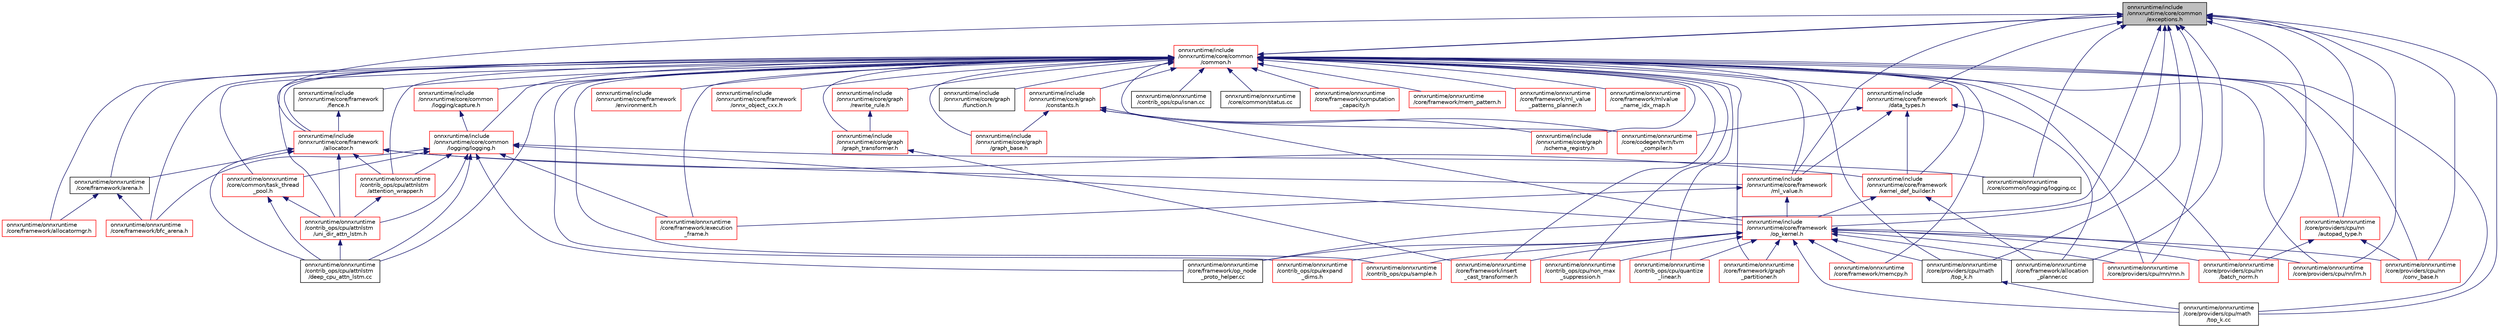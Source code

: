 digraph "onnxruntime/include/onnxruntime/core/common/exceptions.h"
{
  edge [fontname="Helvetica",fontsize="10",labelfontname="Helvetica",labelfontsize="10"];
  node [fontname="Helvetica",fontsize="10",shape=record];
  Node20 [label="onnxruntime/include\l/onnxruntime/core/common\l/exceptions.h",height=0.2,width=0.4,color="black", fillcolor="grey75", style="filled", fontcolor="black"];
  Node20 -> Node21 [dir="back",color="midnightblue",fontsize="10",style="solid",fontname="Helvetica"];
  Node21 [label="onnxruntime/include\l/onnxruntime/core/common\l/common.h",height=0.2,width=0.4,color="red", fillcolor="white", style="filled",URL="$include_2onnxruntime_2core_2common_2common_8h.html"];
  Node21 -> Node20 [dir="back",color="midnightblue",fontsize="10",style="solid",fontname="Helvetica"];
  Node21 -> Node22 [dir="back",color="midnightblue",fontsize="10",style="solid",fontname="Helvetica"];
  Node22 [label="onnxruntime/include\l/onnxruntime/core/common\l/logging/capture.h",height=0.2,width=0.4,color="red", fillcolor="white", style="filled",URL="$capture_8h.html"];
  Node22 -> Node23 [dir="back",color="midnightblue",fontsize="10",style="solid",fontname="Helvetica"];
  Node23 [label="onnxruntime/include\l/onnxruntime/core/common\l/logging/logging.h",height=0.2,width=0.4,color="red", fillcolor="white", style="filled",URL="$logging_8h.html"];
  Node23 -> Node39 [dir="back",color="midnightblue",fontsize="10",style="solid",fontname="Helvetica"];
  Node39 [label="onnxruntime/include\l/onnxruntime/core/framework\l/op_kernel.h",height=0.2,width=0.4,color="red", fillcolor="white", style="filled",URL="$op__kernel_8h.html"];
  Node39 -> Node53 [dir="back",color="midnightblue",fontsize="10",style="solid",fontname="Helvetica"];
  Node53 [label="onnxruntime/onnxruntime\l/contrib_ops/cpu/expand\l_dims.h",height=0.2,width=0.4,color="red", fillcolor="white", style="filled",URL="$expand__dims_8h.html"];
  Node39 -> Node55 [dir="back",color="midnightblue",fontsize="10",style="solid",fontname="Helvetica"];
  Node55 [label="onnxruntime/onnxruntime\l/contrib_ops/cpu/sample.h",height=0.2,width=0.4,color="red", fillcolor="white", style="filled",URL="$sample_8h.html"];
  Node39 -> Node59 [dir="back",color="midnightblue",fontsize="10",style="solid",fontname="Helvetica"];
  Node59 [label="onnxruntime/onnxruntime\l/contrib_ops/cpu/non_max\l_suppression.h",height=0.2,width=0.4,color="red", fillcolor="white", style="filled",URL="$non__max__suppression_8h.html"];
  Node39 -> Node61 [dir="back",color="midnightblue",fontsize="10",style="solid",fontname="Helvetica"];
  Node61 [label="onnxruntime/onnxruntime\l/contrib_ops/cpu/quantize\l_linear.h",height=0.2,width=0.4,color="red", fillcolor="white", style="filled",URL="$quantize__linear_8h.html"];
  Node39 -> Node64 [dir="back",color="midnightblue",fontsize="10",style="solid",fontname="Helvetica"];
  Node64 [label="onnxruntime/onnxruntime\l/core/framework/allocation\l_planner.cc",height=0.2,width=0.4,color="black", fillcolor="white", style="filled",URL="$allocation__planner_8cc.html"];
  Node39 -> Node66 [dir="back",color="midnightblue",fontsize="10",style="solid",fontname="Helvetica"];
  Node66 [label="onnxruntime/onnxruntime\l/core/framework/graph\l_partitioner.h",height=0.2,width=0.4,color="red", fillcolor="white", style="filled",URL="$graph__partitioner_8h.html"];
  Node39 -> Node68 [dir="back",color="midnightblue",fontsize="10",style="solid",fontname="Helvetica"];
  Node68 [label="onnxruntime/onnxruntime\l/core/framework/insert\l_cast_transformer.h",height=0.2,width=0.4,color="red", fillcolor="white", style="filled",URL="$insert__cast__transformer_8h.html"];
  Node39 -> Node70 [dir="back",color="midnightblue",fontsize="10",style="solid",fontname="Helvetica"];
  Node70 [label="onnxruntime/onnxruntime\l/core/framework/memcpy.h",height=0.2,width=0.4,color="red", fillcolor="white", style="filled",URL="$memcpy_8h.html"];
  Node39 -> Node80 [dir="back",color="midnightblue",fontsize="10",style="solid",fontname="Helvetica"];
  Node80 [label="onnxruntime/onnxruntime\l/core/framework/op_node\l_proto_helper.cc",height=0.2,width=0.4,color="black", fillcolor="white", style="filled",URL="$op__node__proto__helper_8cc.html"];
  Node39 -> Node109 [dir="back",color="midnightblue",fontsize="10",style="solid",fontname="Helvetica"];
  Node109 [label="onnxruntime/onnxruntime\l/core/providers/cpu/math\l/top_k.cc",height=0.2,width=0.4,color="black", fillcolor="white", style="filled",URL="$top__k_8cc.html"];
  Node39 -> Node110 [dir="back",color="midnightblue",fontsize="10",style="solid",fontname="Helvetica"];
  Node110 [label="onnxruntime/onnxruntime\l/core/providers/cpu/math\l/top_k.h",height=0.2,width=0.4,color="black", fillcolor="white", style="filled",URL="$top__k_8h.html"];
  Node110 -> Node109 [dir="back",color="midnightblue",fontsize="10",style="solid",fontname="Helvetica"];
  Node39 -> Node148 [dir="back",color="midnightblue",fontsize="10",style="solid",fontname="Helvetica"];
  Node148 [label="onnxruntime/onnxruntime\l/core/providers/cpu/nn\l/batch_norm.h",height=0.2,width=0.4,color="red", fillcolor="white", style="filled",URL="$cpu_2nn_2batch__norm_8h.html"];
  Node39 -> Node150 [dir="back",color="midnightblue",fontsize="10",style="solid",fontname="Helvetica"];
  Node150 [label="onnxruntime/onnxruntime\l/core/providers/cpu/nn\l/conv_base.h",height=0.2,width=0.4,color="red", fillcolor="white", style="filled",URL="$conv__base_8h.html"];
  Node39 -> Node168 [dir="back",color="midnightblue",fontsize="10",style="solid",fontname="Helvetica"];
  Node168 [label="onnxruntime/onnxruntime\l/core/providers/cpu/nn/lrn.h",height=0.2,width=0.4,color="red", fillcolor="white", style="filled",URL="$cpu_2nn_2lrn_8h.html"];
  Node39 -> Node189 [dir="back",color="midnightblue",fontsize="10",style="solid",fontname="Helvetica"];
  Node189 [label="onnxruntime/onnxruntime\l/core/providers/cpu/rnn/rnn.h",height=0.2,width=0.4,color="red", fillcolor="white", style="filled",URL="$cpu_2rnn_2rnn_8h.html"];
  Node23 -> Node301 [dir="back",color="midnightblue",fontsize="10",style="solid",fontname="Helvetica"];
  Node301 [label="onnxruntime/onnxruntime\l/contrib_ops/cpu/attnlstm\l/attention_wrapper.h",height=0.2,width=0.4,color="red", fillcolor="white", style="filled",URL="$attention__wrapper_8h.html"];
  Node301 -> Node303 [dir="back",color="midnightblue",fontsize="10",style="solid",fontname="Helvetica"];
  Node303 [label="onnxruntime/onnxruntime\l/contrib_ops/cpu/attnlstm\l/uni_dir_attn_lstm.h",height=0.2,width=0.4,color="red", fillcolor="white", style="filled",URL="$uni__dir__attn__lstm_8h.html"];
  Node303 -> Node52 [dir="back",color="midnightblue",fontsize="10",style="solid",fontname="Helvetica"];
  Node52 [label="onnxruntime/onnxruntime\l/contrib_ops/cpu/attnlstm\l/deep_cpu_attn_lstm.cc",height=0.2,width=0.4,color="black", fillcolor="white", style="filled",URL="$deep__cpu__attn__lstm_8cc.html"];
  Node23 -> Node303 [dir="back",color="midnightblue",fontsize="10",style="solid",fontname="Helvetica"];
  Node23 -> Node52 [dir="back",color="midnightblue",fontsize="10",style="solid",fontname="Helvetica"];
  Node23 -> Node25 [dir="back",color="midnightblue",fontsize="10",style="solid",fontname="Helvetica"];
  Node25 [label="onnxruntime/onnxruntime\l/core/common/logging/logging.cc",height=0.2,width=0.4,color="black", fillcolor="white", style="filled",URL="$logging_8cc.html"];
  Node23 -> Node311 [dir="back",color="midnightblue",fontsize="10",style="solid",fontname="Helvetica"];
  Node311 [label="onnxruntime/onnxruntime\l/core/common/task_thread\l_pool.h",height=0.2,width=0.4,color="red", fillcolor="white", style="filled",URL="$task__thread__pool_8h.html"];
  Node311 -> Node303 [dir="back",color="midnightblue",fontsize="10",style="solid",fontname="Helvetica"];
  Node311 -> Node52 [dir="back",color="midnightblue",fontsize="10",style="solid",fontname="Helvetica"];
  Node23 -> Node315 [dir="back",color="midnightblue",fontsize="10",style="solid",fontname="Helvetica"];
  Node315 [label="onnxruntime/onnxruntime\l/core/framework/bfc_arena.h",height=0.2,width=0.4,color="red", fillcolor="white", style="filled",URL="$bfc__arena_8h.html"];
  Node23 -> Node318 [dir="back",color="midnightblue",fontsize="10",style="solid",fontname="Helvetica"];
  Node318 [label="onnxruntime/onnxruntime\l/core/framework/execution\l_frame.h",height=0.2,width=0.4,color="red", fillcolor="white", style="filled",URL="$execution__frame_8h.html"];
  Node23 -> Node80 [dir="back",color="midnightblue",fontsize="10",style="solid",fontname="Helvetica"];
  Node21 -> Node23 [dir="back",color="midnightblue",fontsize="10",style="solid",fontname="Helvetica"];
  Node21 -> Node330 [dir="back",color="midnightblue",fontsize="10",style="solid",fontname="Helvetica"];
  Node330 [label="onnxruntime/include\l/onnxruntime/core/framework\l/allocator.h",height=0.2,width=0.4,color="red", fillcolor="white", style="filled",URL="$framework_2allocator_8h.html"];
  Node330 -> Node331 [dir="back",color="midnightblue",fontsize="10",style="solid",fontname="Helvetica"];
  Node331 [label="onnxruntime/include\l/onnxruntime/core/framework\l/kernel_def_builder.h",height=0.2,width=0.4,color="red", fillcolor="white", style="filled",URL="$kernel__def__builder_8h.html"];
  Node331 -> Node39 [dir="back",color="midnightblue",fontsize="10",style="solid",fontname="Helvetica"];
  Node331 -> Node64 [dir="back",color="midnightblue",fontsize="10",style="solid",fontname="Helvetica"];
  Node330 -> Node334 [dir="back",color="midnightblue",fontsize="10",style="solid",fontname="Helvetica"];
  Node334 [label="onnxruntime/include\l/onnxruntime/core/framework\l/ml_value.h",height=0.2,width=0.4,color="red", fillcolor="white", style="filled",URL="$ml__value_8h.html"];
  Node334 -> Node39 [dir="back",color="midnightblue",fontsize="10",style="solid",fontname="Helvetica"];
  Node334 -> Node318 [dir="back",color="midnightblue",fontsize="10",style="solid",fontname="Helvetica"];
  Node330 -> Node301 [dir="back",color="midnightblue",fontsize="10",style="solid",fontname="Helvetica"];
  Node330 -> Node303 [dir="back",color="midnightblue",fontsize="10",style="solid",fontname="Helvetica"];
  Node330 -> Node52 [dir="back",color="midnightblue",fontsize="10",style="solid",fontname="Helvetica"];
  Node330 -> Node365 [dir="back",color="midnightblue",fontsize="10",style="solid",fontname="Helvetica"];
  Node365 [label="onnxruntime/onnxruntime\l/core/framework/arena.h",height=0.2,width=0.4,color="black", fillcolor="white", style="filled",URL="$arena_8h.html"];
  Node365 -> Node366 [dir="back",color="midnightblue",fontsize="10",style="solid",fontname="Helvetica"];
  Node366 [label="onnxruntime/onnxruntime\l/core/framework/allocatormgr.h",height=0.2,width=0.4,color="red", fillcolor="white", style="filled",URL="$allocatormgr_8h.html"];
  Node365 -> Node315 [dir="back",color="midnightblue",fontsize="10",style="solid",fontname="Helvetica"];
  Node21 -> Node373 [dir="back",color="midnightblue",fontsize="10",style="solid",fontname="Helvetica"];
  Node373 [label="onnxruntime/include\l/onnxruntime/core/framework\l/data_types.h",height=0.2,width=0.4,color="red", fillcolor="white", style="filled",URL="$data__types_8h.html"];
  Node373 -> Node331 [dir="back",color="midnightblue",fontsize="10",style="solid",fontname="Helvetica"];
  Node373 -> Node334 [dir="back",color="midnightblue",fontsize="10",style="solid",fontname="Helvetica"];
  Node373 -> Node374 [dir="back",color="midnightblue",fontsize="10",style="solid",fontname="Helvetica"];
  Node374 [label="onnxruntime/onnxruntime\l/core/codegen/tvm/tvm\l_compiler.h",height=0.2,width=0.4,color="red", fillcolor="white", style="filled",URL="$tvm__compiler_8h.html"];
  Node373 -> Node64 [dir="back",color="midnightblue",fontsize="10",style="solid",fontname="Helvetica"];
  Node21 -> Node381 [dir="back",color="midnightblue",fontsize="10",style="solid",fontname="Helvetica"];
  Node381 [label="onnxruntime/include\l/onnxruntime/core/framework\l/environment.h",height=0.2,width=0.4,color="red", fillcolor="white", style="filled",URL="$environment_8h.html"];
  Node21 -> Node382 [dir="back",color="midnightblue",fontsize="10",style="solid",fontname="Helvetica"];
  Node382 [label="onnxruntime/include\l/onnxruntime/core/framework\l/fence.h",height=0.2,width=0.4,color="black", fillcolor="white", style="filled",URL="$fence_8h.html"];
  Node382 -> Node330 [dir="back",color="midnightblue",fontsize="10",style="solid",fontname="Helvetica"];
  Node21 -> Node331 [dir="back",color="midnightblue",fontsize="10",style="solid",fontname="Helvetica"];
  Node21 -> Node334 [dir="back",color="midnightblue",fontsize="10",style="solid",fontname="Helvetica"];
  Node21 -> Node383 [dir="back",color="midnightblue",fontsize="10",style="solid",fontname="Helvetica"];
  Node383 [label="onnxruntime/include\l/onnxruntime/core/framework\l/onnx_object_cxx.h",height=0.2,width=0.4,color="red", fillcolor="white", style="filled",URL="$onnx__object__cxx_8h.html"];
  Node21 -> Node388 [dir="back",color="midnightblue",fontsize="10",style="solid",fontname="Helvetica"];
  Node388 [label="onnxruntime/include\l/onnxruntime/core/graph\l/constants.h",height=0.2,width=0.4,color="red", fillcolor="white", style="filled",URL="$constants_8h.html"];
  Node388 -> Node39 [dir="back",color="midnightblue",fontsize="10",style="solid",fontname="Helvetica"];
  Node388 -> Node389 [dir="back",color="midnightblue",fontsize="10",style="solid",fontname="Helvetica"];
  Node389 [label="onnxruntime/include\l/onnxruntime/core/graph\l/graph_base.h",height=0.2,width=0.4,color="red", fillcolor="white", style="filled",URL="$graph__base_8h.html"];
  Node388 -> Node412 [dir="back",color="midnightblue",fontsize="10",style="solid",fontname="Helvetica"];
  Node412 [label="onnxruntime/include\l/onnxruntime/core/graph\l/schema_registry.h",height=0.2,width=0.4,color="red", fillcolor="white", style="filled",URL="$schema__registry_8h.html"];
  Node388 -> Node374 [dir="back",color="midnightblue",fontsize="10",style="solid",fontname="Helvetica"];
  Node21 -> Node417 [dir="back",color="midnightblue",fontsize="10",style="solid",fontname="Helvetica"];
  Node417 [label="onnxruntime/include\l/onnxruntime/core/graph\l/function.h",height=0.2,width=0.4,color="black", fillcolor="white", style="filled",URL="$include_2onnxruntime_2core_2graph_2function_8h.html"];
  Node21 -> Node389 [dir="back",color="midnightblue",fontsize="10",style="solid",fontname="Helvetica"];
  Node21 -> Node392 [dir="back",color="midnightblue",fontsize="10",style="solid",fontname="Helvetica"];
  Node392 [label="onnxruntime/include\l/onnxruntime/core/graph\l/graph_transformer.h",height=0.2,width=0.4,color="red", fillcolor="white", style="filled",URL="$graph__transformer_8h.html"];
  Node392 -> Node68 [dir="back",color="midnightblue",fontsize="10",style="solid",fontname="Helvetica"];
  Node21 -> Node404 [dir="back",color="midnightblue",fontsize="10",style="solid",fontname="Helvetica"];
  Node404 [label="onnxruntime/include\l/onnxruntime/core/graph\l/rewrite_rule.h",height=0.2,width=0.4,color="red", fillcolor="white", style="filled",URL="$rewrite__rule_8h.html"];
  Node404 -> Node392 [dir="back",color="midnightblue",fontsize="10",style="solid",fontname="Helvetica"];
  Node21 -> Node412 [dir="back",color="midnightblue",fontsize="10",style="solid",fontname="Helvetica"];
  Node21 -> Node301 [dir="back",color="midnightblue",fontsize="10",style="solid",fontname="Helvetica"];
  Node21 -> Node303 [dir="back",color="midnightblue",fontsize="10",style="solid",fontname="Helvetica"];
  Node21 -> Node52 [dir="back",color="midnightblue",fontsize="10",style="solid",fontname="Helvetica"];
  Node21 -> Node53 [dir="back",color="midnightblue",fontsize="10",style="solid",fontname="Helvetica"];
  Node21 -> Node55 [dir="back",color="midnightblue",fontsize="10",style="solid",fontname="Helvetica"];
  Node21 -> Node58 [dir="back",color="midnightblue",fontsize="10",style="solid",fontname="Helvetica"];
  Node58 [label="onnxruntime/onnxruntime\l/contrib_ops/cpu/isnan.cc",height=0.2,width=0.4,color="black", fillcolor="white", style="filled",URL="$isnan_8cc.html"];
  Node21 -> Node59 [dir="back",color="midnightblue",fontsize="10",style="solid",fontname="Helvetica"];
  Node21 -> Node61 [dir="back",color="midnightblue",fontsize="10",style="solid",fontname="Helvetica"];
  Node21 -> Node374 [dir="back",color="midnightblue",fontsize="10",style="solid",fontname="Helvetica"];
  Node21 -> Node418 [dir="back",color="midnightblue",fontsize="10",style="solid",fontname="Helvetica"];
  Node418 [label="onnxruntime/onnxruntime\l/core/common/status.cc",height=0.2,width=0.4,color="black", fillcolor="white", style="filled",URL="$status_8cc.html"];
  Node21 -> Node311 [dir="back",color="midnightblue",fontsize="10",style="solid",fontname="Helvetica"];
  Node21 -> Node366 [dir="back",color="midnightblue",fontsize="10",style="solid",fontname="Helvetica"];
  Node21 -> Node365 [dir="back",color="midnightblue",fontsize="10",style="solid",fontname="Helvetica"];
  Node21 -> Node315 [dir="back",color="midnightblue",fontsize="10",style="solid",fontname="Helvetica"];
  Node21 -> Node419 [dir="back",color="midnightblue",fontsize="10",style="solid",fontname="Helvetica"];
  Node419 [label="onnxruntime/onnxruntime\l/core/framework/computation\l_capacity.h",height=0.2,width=0.4,color="red", fillcolor="white", style="filled",URL="$computation__capacity_8h.html"];
  Node21 -> Node318 [dir="back",color="midnightblue",fontsize="10",style="solid",fontname="Helvetica"];
  Node21 -> Node66 [dir="back",color="midnightblue",fontsize="10",style="solid",fontname="Helvetica"];
  Node21 -> Node68 [dir="back",color="midnightblue",fontsize="10",style="solid",fontname="Helvetica"];
  Node21 -> Node360 [dir="back",color="midnightblue",fontsize="10",style="solid",fontname="Helvetica"];
  Node360 [label="onnxruntime/onnxruntime\l/core/framework/mem_pattern.h",height=0.2,width=0.4,color="red", fillcolor="white", style="filled",URL="$mem__pattern_8h.html"];
  Node21 -> Node70 [dir="back",color="midnightblue",fontsize="10",style="solid",fontname="Helvetica"];
  Node21 -> Node362 [dir="back",color="midnightblue",fontsize="10",style="solid",fontname="Helvetica"];
  Node362 [label="onnxruntime/onnxruntime\l/core/framework/ml_value\l_patterns_planner.h",height=0.2,width=0.4,color="red", fillcolor="white", style="filled",URL="$ml__value__patterns__planner_8h.html"];
  Node21 -> Node420 [dir="back",color="midnightblue",fontsize="10",style="solid",fontname="Helvetica"];
  Node420 [label="onnxruntime/onnxruntime\l/core/framework/mlvalue\l_name_idx_map.h",height=0.2,width=0.4,color="red", fillcolor="white", style="filled",URL="$mlvalue__name__idx__map_8h.html"];
  Node21 -> Node109 [dir="back",color="midnightblue",fontsize="10",style="solid",fontname="Helvetica"];
  Node21 -> Node110 [dir="back",color="midnightblue",fontsize="10",style="solid",fontname="Helvetica"];
  Node21 -> Node434 [dir="back",color="midnightblue",fontsize="10",style="solid",fontname="Helvetica"];
  Node434 [label="onnxruntime/onnxruntime\l/core/providers/cpu/nn\l/autopad_type.h",height=0.2,width=0.4,color="red", fillcolor="white", style="filled",URL="$autopad__type_8h.html"];
  Node434 -> Node148 [dir="back",color="midnightblue",fontsize="10",style="solid",fontname="Helvetica"];
  Node434 -> Node150 [dir="back",color="midnightblue",fontsize="10",style="solid",fontname="Helvetica"];
  Node21 -> Node148 [dir="back",color="midnightblue",fontsize="10",style="solid",fontname="Helvetica"];
  Node21 -> Node150 [dir="back",color="midnightblue",fontsize="10",style="solid",fontname="Helvetica"];
  Node21 -> Node168 [dir="back",color="midnightblue",fontsize="10",style="solid",fontname="Helvetica"];
  Node21 -> Node189 [dir="back",color="midnightblue",fontsize="10",style="solid",fontname="Helvetica"];
  Node20 -> Node330 [dir="back",color="midnightblue",fontsize="10",style="solid",fontname="Helvetica"];
  Node20 -> Node373 [dir="back",color="midnightblue",fontsize="10",style="solid",fontname="Helvetica"];
  Node20 -> Node334 [dir="back",color="midnightblue",fontsize="10",style="solid",fontname="Helvetica"];
  Node20 -> Node39 [dir="back",color="midnightblue",fontsize="10",style="solid",fontname="Helvetica"];
  Node20 -> Node25 [dir="back",color="midnightblue",fontsize="10",style="solid",fontname="Helvetica"];
  Node20 -> Node64 [dir="back",color="midnightblue",fontsize="10",style="solid",fontname="Helvetica"];
  Node20 -> Node80 [dir="back",color="midnightblue",fontsize="10",style="solid",fontname="Helvetica"];
  Node20 -> Node109 [dir="back",color="midnightblue",fontsize="10",style="solid",fontname="Helvetica"];
  Node20 -> Node110 [dir="back",color="midnightblue",fontsize="10",style="solid",fontname="Helvetica"];
  Node20 -> Node434 [dir="back",color="midnightblue",fontsize="10",style="solid",fontname="Helvetica"];
  Node20 -> Node148 [dir="back",color="midnightblue",fontsize="10",style="solid",fontname="Helvetica"];
  Node20 -> Node150 [dir="back",color="midnightblue",fontsize="10",style="solid",fontname="Helvetica"];
  Node20 -> Node168 [dir="back",color="midnightblue",fontsize="10",style="solid",fontname="Helvetica"];
  Node20 -> Node189 [dir="back",color="midnightblue",fontsize="10",style="solid",fontname="Helvetica"];
}
